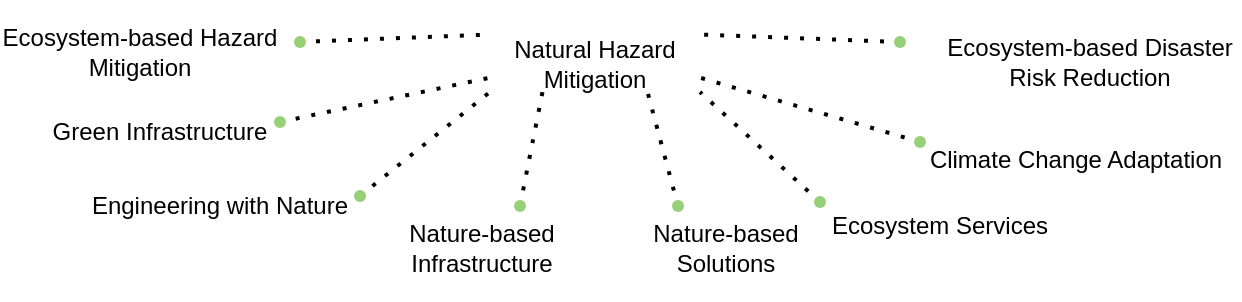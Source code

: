 <mxfile version="17.1.0" type="github">
  <diagram id="cVXZcsw8-dyuGSdWAtnh" name="Page-1">
    <mxGraphModel dx="1062" dy="803" grid="1" gridSize="10" guides="1" tooltips="1" connect="1" arrows="1" fold="1" page="1" pageScale="1" pageWidth="850" pageHeight="1100" math="0" shadow="0">
      <root>
        <mxCell id="0" />
        <mxCell id="1" parent="0" />
        <mxCell id="Oe-Sz-bcA0jOp__06KCo-38" value="Natural Hazard Mitigation" style="text;html=1;strokeColor=none;fillColor=none;align=center;verticalAlign=middle;whiteSpace=wrap;rounded=0;" vertex="1" parent="1">
          <mxGeometry x="425" y="231.25" width="105" height="28.75" as="geometry" />
        </mxCell>
        <mxCell id="Oe-Sz-bcA0jOp__06KCo-39" value="Green Infrastructure" style="text;html=1;strokeColor=none;fillColor=none;align=center;verticalAlign=middle;whiteSpace=wrap;rounded=0;" vertex="1" parent="1">
          <mxGeometry x="200" y="265" width="120" height="30" as="geometry" />
        </mxCell>
        <mxCell id="Oe-Sz-bcA0jOp__06KCo-40" value="" style="endArrow=none;dashed=1;html=1;dashPattern=1 3;strokeWidth=2;rounded=0;startArrow=none;entryX=0;entryY=0.75;entryDx=0;entryDy=0;" edge="1" parent="1" source="Oe-Sz-bcA0jOp__06KCo-79" target="Oe-Sz-bcA0jOp__06KCo-38">
          <mxGeometry width="50" height="50" relative="1" as="geometry">
            <mxPoint x="350" y="270" as="sourcePoint" />
            <mxPoint x="430" y="240" as="targetPoint" />
          </mxGeometry>
        </mxCell>
        <mxCell id="Oe-Sz-bcA0jOp__06KCo-42" value="&lt;font face=&quot;helvetica&quot;&gt;Engineering with Nature&lt;/font&gt;" style="text;html=1;strokeColor=none;fillColor=none;align=center;verticalAlign=middle;whiteSpace=wrap;rounded=0;" vertex="1" parent="1">
          <mxGeometry x="210" y="302" width="160" height="30" as="geometry" />
        </mxCell>
        <mxCell id="Oe-Sz-bcA0jOp__06KCo-46" value="Ecosystem-based Hazard Mitigation" style="text;html=1;strokeColor=none;fillColor=none;align=center;verticalAlign=middle;whiteSpace=wrap;rounded=0;" vertex="1" parent="1">
          <mxGeometry x="180" y="222.5" width="140" height="35" as="geometry" />
        </mxCell>
        <mxCell id="Oe-Sz-bcA0jOp__06KCo-47" value="" style="endArrow=none;dashed=1;html=1;dashPattern=1 3;strokeWidth=2;rounded=0;entryX=0.25;entryY=1;entryDx=0;entryDy=0;" edge="1" parent="1" source="Oe-Sz-bcA0jOp__06KCo-87" target="Oe-Sz-bcA0jOp__06KCo-38">
          <mxGeometry width="50" height="50" relative="1" as="geometry">
            <mxPoint x="480" y="300" as="sourcePoint" />
            <mxPoint x="440" y="240" as="targetPoint" />
          </mxGeometry>
        </mxCell>
        <mxCell id="Oe-Sz-bcA0jOp__06KCo-50" value="" style="endArrow=none;dashed=1;html=1;dashPattern=1 3;strokeWidth=2;rounded=0;entryDx=0;entryDy=0;" edge="1" parent="1">
          <mxGeometry width="50" height="50" relative="1" as="geometry">
            <mxPoint x="385" y="275" as="sourcePoint" />
            <mxPoint x="385" y="275" as="targetPoint" />
          </mxGeometry>
        </mxCell>
        <mxCell id="Oe-Sz-bcA0jOp__06KCo-51" value="" style="endArrow=none;dashed=1;html=1;dashPattern=1 3;strokeWidth=2;rounded=0;" edge="1" parent="1">
          <mxGeometry width="50" height="50" relative="1" as="geometry">
            <mxPoint x="310" y="235" as="sourcePoint" />
            <mxPoint x="310" y="235" as="targetPoint" />
          </mxGeometry>
        </mxCell>
        <mxCell id="Oe-Sz-bcA0jOp__06KCo-52" value="" style="endArrow=none;dashed=1;html=1;dashPattern=1 3;strokeWidth=2;rounded=0;startArrow=none;entryX=1;entryY=1;entryDx=0;entryDy=0;" edge="1" parent="1" source="Oe-Sz-bcA0jOp__06KCo-53" target="Oe-Sz-bcA0jOp__06KCo-38">
          <mxGeometry width="50" height="50" relative="1" as="geometry">
            <mxPoint x="560" y="310" as="sourcePoint" />
            <mxPoint x="570" y="250" as="targetPoint" />
          </mxGeometry>
        </mxCell>
        <mxCell id="Oe-Sz-bcA0jOp__06KCo-54" value="&lt;span&gt;Ecosystem Services&lt;/span&gt;" style="text;html=1;strokeColor=none;fillColor=none;align=center;verticalAlign=middle;whiteSpace=wrap;rounded=0;" vertex="1" parent="1">
          <mxGeometry x="590" y="312" width="120" height="30" as="geometry" />
        </mxCell>
        <mxCell id="Oe-Sz-bcA0jOp__06KCo-55" value="Ecosystem-based Disaster Risk Reduction" style="text;html=1;strokeColor=none;fillColor=none;align=center;verticalAlign=middle;whiteSpace=wrap;rounded=0;" vertex="1" parent="1">
          <mxGeometry x="650" y="230" width="150" height="30" as="geometry" />
        </mxCell>
        <mxCell id="Oe-Sz-bcA0jOp__06KCo-53" value="" style="shape=waypoint;sketch=0;fillStyle=solid;size=6;pointerEvents=1;points=[];fillColor=none;resizable=0;rotatable=0;perimeter=centerPerimeter;snapToPoint=1;strokeColor=#97D077;" vertex="1" parent="1">
          <mxGeometry x="570" y="295" width="40" height="40" as="geometry" />
        </mxCell>
        <mxCell id="Oe-Sz-bcA0jOp__06KCo-61" value="" style="endArrow=none;dashed=1;html=1;dashPattern=1 3;strokeWidth=2;rounded=0;entryX=1;entryY=0.75;entryDx=0;entryDy=0;startArrow=none;exitDx=0;exitDy=0;exitX=0.597;exitY=0.547;exitPerimeter=0;" edge="1" parent="1" source="Oe-Sz-bcA0jOp__06KCo-82" target="Oe-Sz-bcA0jOp__06KCo-38">
          <mxGeometry width="50" height="50" relative="1" as="geometry">
            <mxPoint x="620" y="280" as="sourcePoint" />
            <mxPoint x="590" y="250" as="targetPoint" />
          </mxGeometry>
        </mxCell>
        <mxCell id="Oe-Sz-bcA0jOp__06KCo-67" value="" style="endArrow=none;dashed=1;html=1;dashPattern=1 3;strokeWidth=2;rounded=0;startArrow=none;entryX=1;entryY=0;entryDx=0;entryDy=0;" edge="1" parent="1" source="Oe-Sz-bcA0jOp__06KCo-68" target="Oe-Sz-bcA0jOp__06KCo-38">
          <mxGeometry width="50" height="50" relative="1" as="geometry">
            <mxPoint x="660" y="235" as="sourcePoint" />
            <mxPoint x="590" y="228.75" as="targetPoint" />
          </mxGeometry>
        </mxCell>
        <mxCell id="Oe-Sz-bcA0jOp__06KCo-68" value="" style="shape=waypoint;sketch=0;fillStyle=solid;size=6;pointerEvents=1;points=[];fillColor=none;resizable=0;rotatable=0;perimeter=centerPerimeter;snapToPoint=1;strokeColor=#97D077;" vertex="1" parent="1">
          <mxGeometry x="610" y="215" width="40" height="40" as="geometry" />
        </mxCell>
        <mxCell id="Oe-Sz-bcA0jOp__06KCo-79" value="" style="shape=waypoint;sketch=0;fillStyle=solid;size=6;pointerEvents=1;points=[];fillColor=none;resizable=0;rotatable=0;perimeter=centerPerimeter;snapToPoint=1;strokeColor=#97D077;" vertex="1" parent="1">
          <mxGeometry x="300" y="255" width="40" height="40" as="geometry" />
        </mxCell>
        <mxCell id="Oe-Sz-bcA0jOp__06KCo-82" value="" style="shape=waypoint;sketch=0;fillStyle=solid;size=6;pointerEvents=1;points=[];fillColor=none;resizable=0;rotatable=0;perimeter=centerPerimeter;snapToPoint=1;strokeColor=#97D077;" vertex="1" parent="1">
          <mxGeometry x="620" y="265" width="40" height="40" as="geometry" />
        </mxCell>
        <mxCell id="Oe-Sz-bcA0jOp__06KCo-83" value="" style="endArrow=none;dashed=1;html=1;dashPattern=1 3;strokeWidth=2;rounded=0;startArrow=none;entryX=0;entryY=0;entryDx=0;entryDy=0;" edge="1" parent="1" source="Oe-Sz-bcA0jOp__06KCo-48" target="Oe-Sz-bcA0jOp__06KCo-38">
          <mxGeometry width="50" height="50" relative="1" as="geometry">
            <mxPoint x="350" y="240" as="sourcePoint" />
            <mxPoint x="390" y="190" as="targetPoint" />
          </mxGeometry>
        </mxCell>
        <mxCell id="Oe-Sz-bcA0jOp__06KCo-85" value="" style="endArrow=none;dashed=1;html=1;dashPattern=1 3;strokeWidth=2;rounded=0;entryX=0;entryY=1;entryDx=0;entryDy=0;startArrow=none;" edge="1" parent="1" source="Oe-Sz-bcA0jOp__06KCo-78" target="Oe-Sz-bcA0jOp__06KCo-38">
          <mxGeometry width="50" height="50" relative="1" as="geometry">
            <mxPoint x="380" y="310" as="sourcePoint" />
            <mxPoint x="440" y="250" as="targetPoint" />
          </mxGeometry>
        </mxCell>
        <mxCell id="Oe-Sz-bcA0jOp__06KCo-86" value="Nature-based Infrastructure" style="text;html=1;strokeColor=none;fillColor=none;align=center;verticalAlign=middle;whiteSpace=wrap;rounded=0;" vertex="1" parent="1">
          <mxGeometry x="366" y="320.5" width="110" height="35" as="geometry" />
        </mxCell>
        <mxCell id="Oe-Sz-bcA0jOp__06KCo-87" value="" style="shape=waypoint;sketch=0;fillStyle=solid;size=6;pointerEvents=1;points=[];fillColor=none;resizable=0;rotatable=0;perimeter=centerPerimeter;snapToPoint=1;strokeColor=#97D077;" vertex="1" parent="1">
          <mxGeometry x="420" y="297" width="40" height="40" as="geometry" />
        </mxCell>
        <mxCell id="Oe-Sz-bcA0jOp__06KCo-89" value="Climate Change Adaptation" style="text;html=1;strokeColor=none;fillColor=none;align=center;verticalAlign=middle;whiteSpace=wrap;rounded=0;" vertex="1" parent="1">
          <mxGeometry x="643" y="279" width="150" height="30" as="geometry" />
        </mxCell>
        <mxCell id="Oe-Sz-bcA0jOp__06KCo-90" value="" style="endArrow=none;dashed=1;html=1;dashPattern=1 3;strokeWidth=2;rounded=0;startArrow=none;entryX=0.75;entryY=1;entryDx=0;entryDy=0;" edge="1" parent="1" source="Oe-Sz-bcA0jOp__06KCo-93" target="Oe-Sz-bcA0jOp__06KCo-38">
          <mxGeometry width="50" height="50" relative="1" as="geometry">
            <mxPoint x="510" y="323" as="sourcePoint" />
            <mxPoint x="510" y="250" as="targetPoint" />
          </mxGeometry>
        </mxCell>
        <mxCell id="Oe-Sz-bcA0jOp__06KCo-97" style="edgeStyle=orthogonalEdgeStyle;rounded=0;orthogonalLoop=1;jettySize=auto;html=1;exitX=0.5;exitY=1;exitDx=0;exitDy=0;" edge="1" parent="1" source="Oe-Sz-bcA0jOp__06KCo-89" target="Oe-Sz-bcA0jOp__06KCo-89">
          <mxGeometry relative="1" as="geometry" />
        </mxCell>
        <mxCell id="Oe-Sz-bcA0jOp__06KCo-78" value="" style="shape=waypoint;sketch=0;fillStyle=solid;size=6;pointerEvents=1;points=[];fillColor=none;resizable=0;rotatable=0;perimeter=centerPerimeter;snapToPoint=1;strokeColor=#97D077;" vertex="1" parent="1">
          <mxGeometry x="340" y="292" width="40" height="40" as="geometry" />
        </mxCell>
        <mxCell id="Oe-Sz-bcA0jOp__06KCo-48" value="" style="shape=waypoint;sketch=0;fillStyle=solid;size=6;pointerEvents=1;points=[];fillColor=none;resizable=0;rotatable=0;perimeter=centerPerimeter;snapToPoint=1;strokeColor=#97D077;" vertex="1" parent="1">
          <mxGeometry x="310" y="215" width="40" height="40" as="geometry" />
        </mxCell>
        <mxCell id="Oe-Sz-bcA0jOp__06KCo-93" value="" style="shape=waypoint;sketch=0;fillStyle=solid;size=6;pointerEvents=1;points=[];fillColor=none;resizable=0;rotatable=0;perimeter=centerPerimeter;snapToPoint=1;strokeColor=#97D077;" vertex="1" parent="1">
          <mxGeometry x="499" y="297" width="40" height="40" as="geometry" />
        </mxCell>
        <mxCell id="Oe-Sz-bcA0jOp__06KCo-103" style="edgeStyle=orthogonalEdgeStyle;rounded=0;orthogonalLoop=1;jettySize=auto;html=1;exitX=0.5;exitY=1;exitDx=0;exitDy=0;" edge="1" parent="1" source="Oe-Sz-bcA0jOp__06KCo-86" target="Oe-Sz-bcA0jOp__06KCo-86">
          <mxGeometry relative="1" as="geometry" />
        </mxCell>
        <mxCell id="Oe-Sz-bcA0jOp__06KCo-107" value="Nature-based&lt;br&gt;Solutions" style="text;html=1;strokeColor=none;fillColor=none;align=center;verticalAlign=middle;whiteSpace=wrap;rounded=0;" vertex="1" parent="1">
          <mxGeometry x="473" y="318" width="140" height="40" as="geometry" />
        </mxCell>
      </root>
    </mxGraphModel>
  </diagram>
</mxfile>
